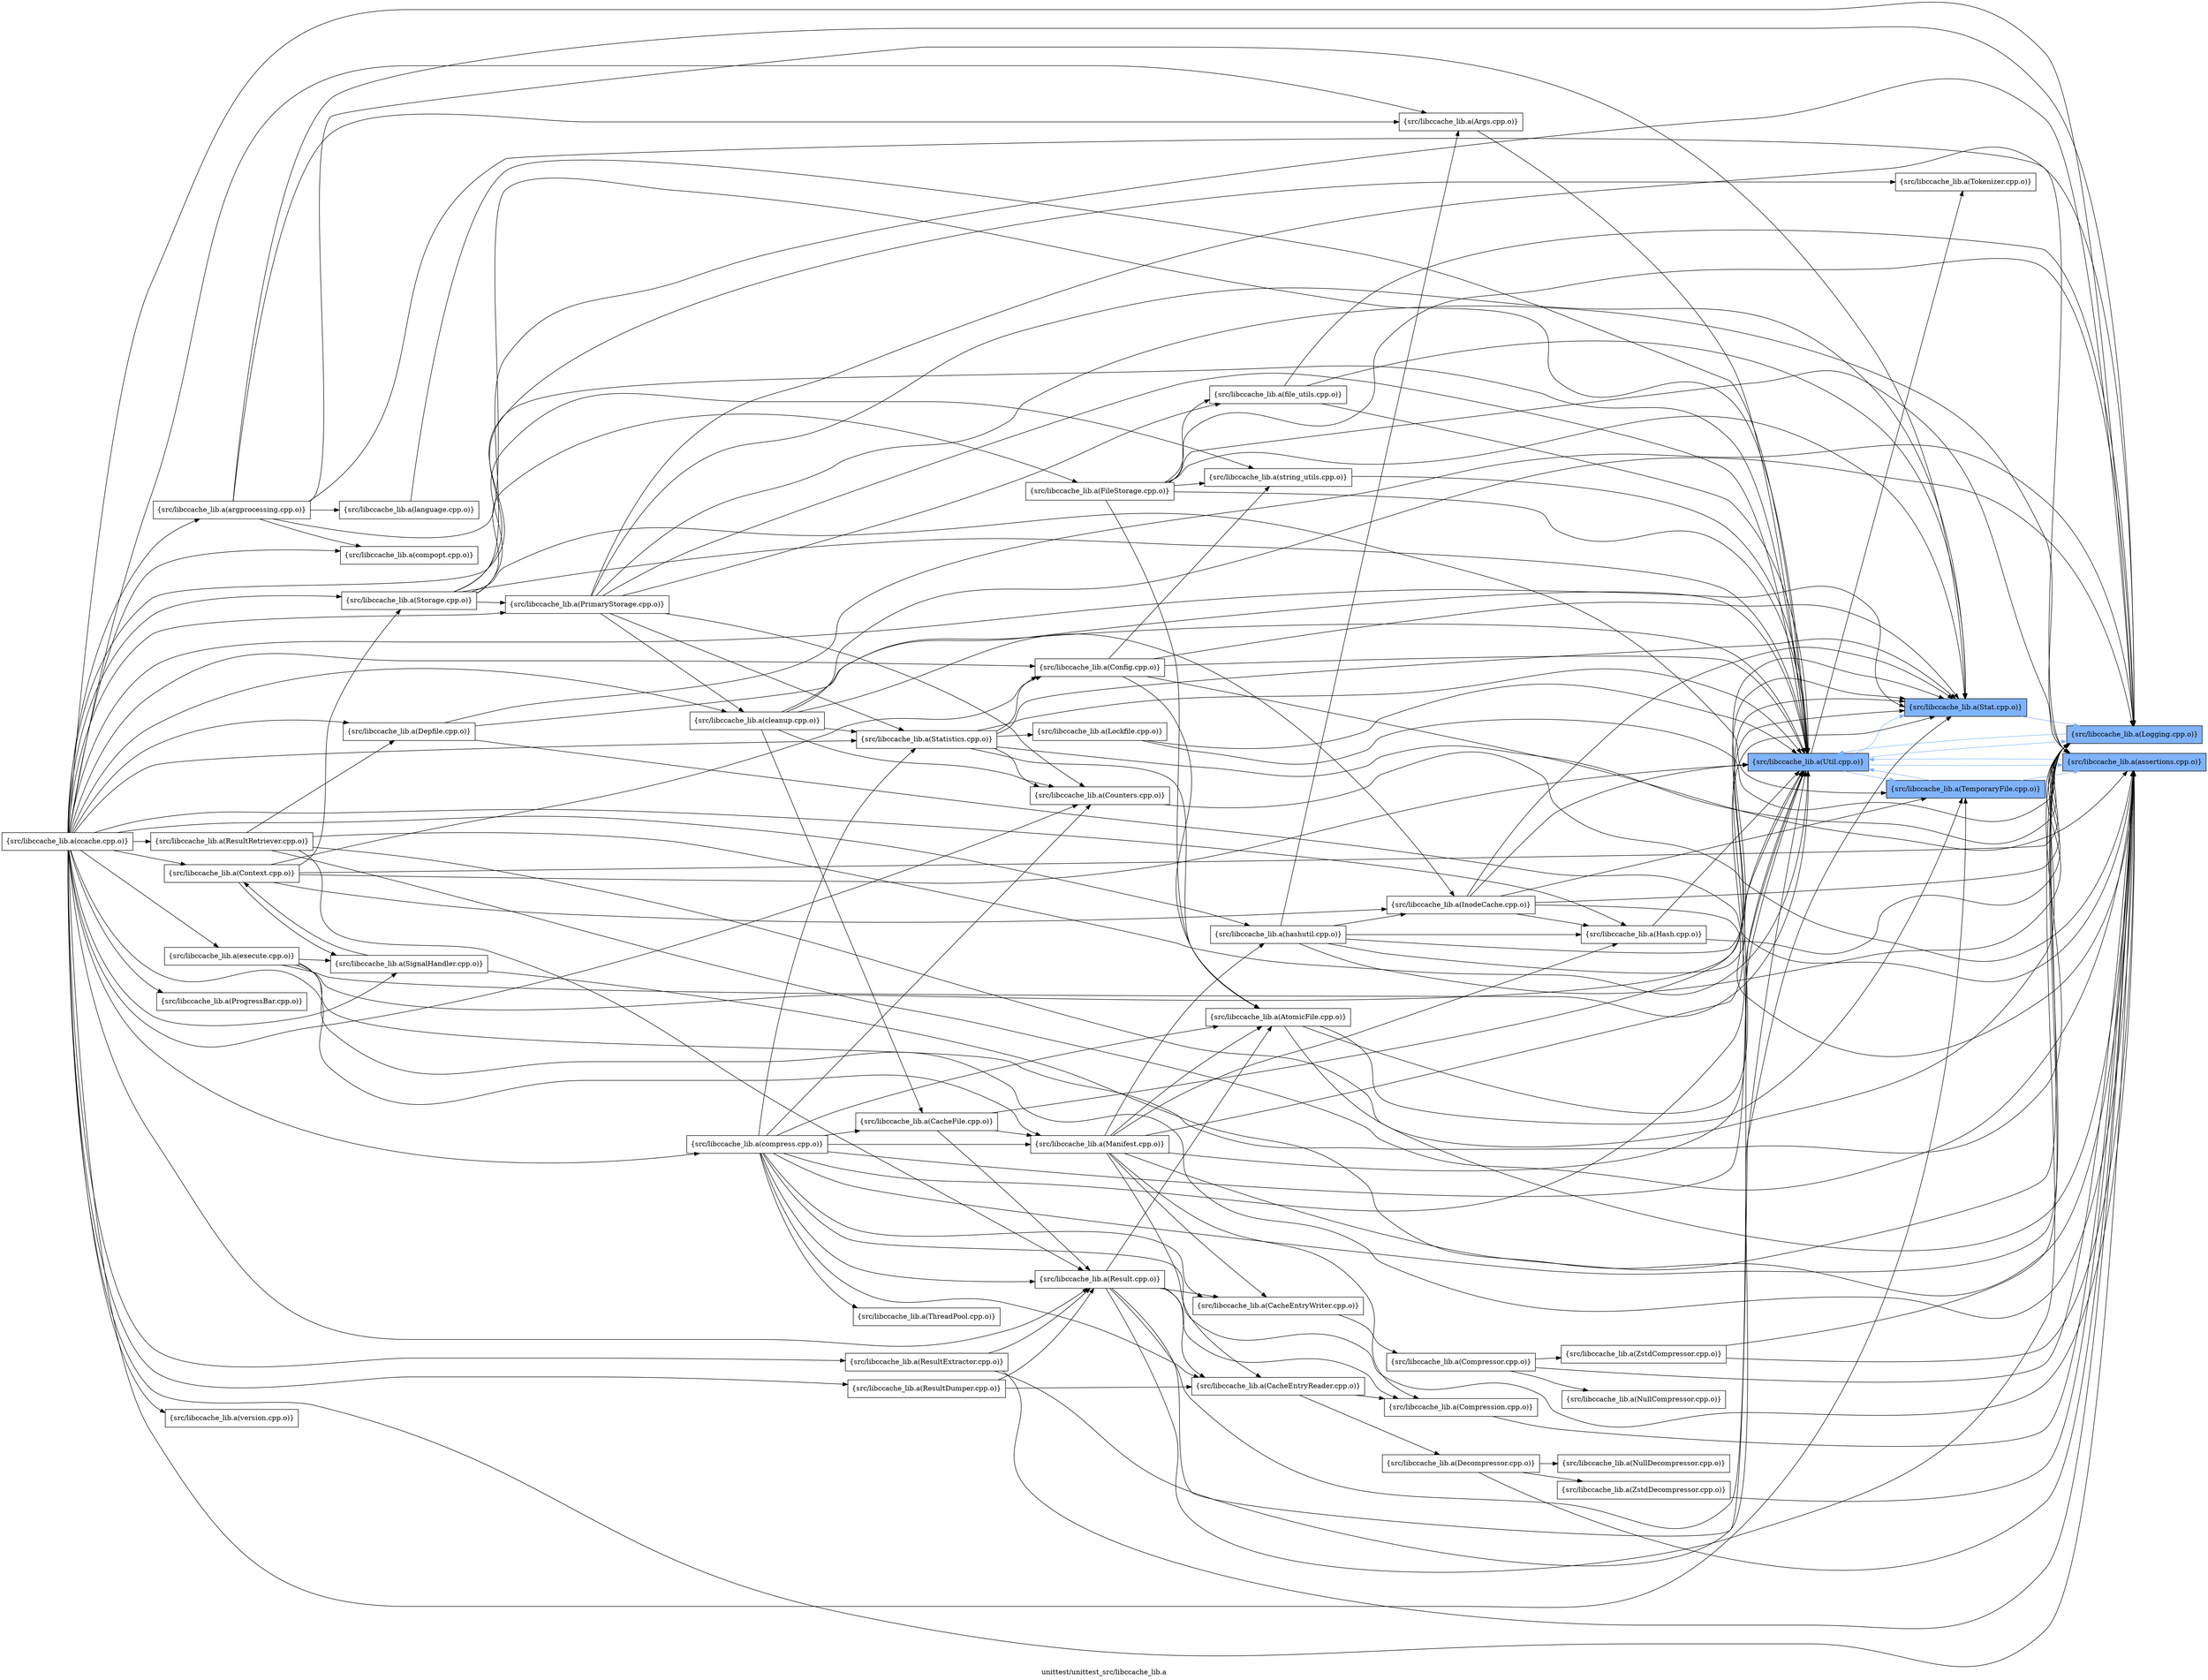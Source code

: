 digraph "unittest/unittest_src/libccache_lib.a" {
	label="unittest/unittest_src/libccache_lib.a";
	rankdir=LR;
	{ rank=same; Node0x5573d462d158;  }

	Node0x5573d462d158 [shape=record,shape=box,group=1,style=filled,fillcolor="0.600000 0.5 1",label="{src/libccache_lib.a(Util.cpp.o)}"];
	Node0x5573d462d158 -> Node0x5573d462cf78[color="0.600000 0.5 1"];
	Node0x5573d462d158 -> Node0x5573d462b8a8[color="0.600000 0.5 1"];
	Node0x5573d462d158 -> Node0x5573d462cf28[color="0.600000 0.5 1"];
	Node0x5573d462d158 -> Node0x5573d462b308[color="0.600000 0.5 1"];
	Node0x5573d462d158 -> Node0x5573d462c2a8;
	Node0x5573d462d068 [shape=record,shape=box,group=0,label="{src/libccache_lib.a(Args.cpp.o)}"];
	Node0x5573d462d068 -> Node0x5573d462d158;
	Node0x5573d462cfc8 [shape=record,shape=box,group=0,label="{src/libccache_lib.a(AtomicFile.cpp.o)}"];
	Node0x5573d462cfc8 -> Node0x5573d462cf28;
	Node0x5573d462cfc8 -> Node0x5573d462d158;
	Node0x5573d462cfc8 -> Node0x5573d462b308;
	Node0x5573d462c168 [shape=record,shape=box,group=0,label="{src/libccache_lib.a(Compression.cpp.o)}"];
	Node0x5573d462c168 -> Node0x5573d462b308;
	Node0x5573d462b218 [shape=record,shape=box,group=0,label="{src/libccache_lib.a(Config.cpp.o)}"];
	Node0x5573d462b218 -> Node0x5573d462cfc8;
	Node0x5573d462b218 -> Node0x5573d462b8a8;
	Node0x5573d462b218 -> Node0x5573d462d158;
	Node0x5573d462b218 -> Node0x5573d462b308;
	Node0x5573d462b218 -> Node0x5573d462ce88;
	Node0x5573d462b7b8 [shape=record,shape=box,group=0,label="{src/libccache_lib.a(Counters.cpp.o)}"];
	Node0x5573d462b7b8 -> Node0x5573d462b308;
	Node0x5573d462b088 [shape=record,shape=box,group=0,label="{src/libccache_lib.a(Context.cpp.o)}"];
	Node0x5573d462b088 -> Node0x5573d462b218;
	Node0x5573d462b088 -> Node0x5573d462cf78;
	Node0x5573d462b088 -> Node0x5573d462ca78;
	Node0x5573d462b088 -> Node0x5573d462d158;
	Node0x5573d462b088 -> Node0x5573d462c8e8;
	Node0x5573d462b088 -> Node0x5573d462b1c8;
	Node0x5573d462c7a8 [shape=record,shape=box,group=0,label="{src/libccache_lib.a(Depfile.cpp.o)}"];
	Node0x5573d462c7a8 -> Node0x5573d462cf78;
	Node0x5573d462c7a8 -> Node0x5573d462d158;
	Node0x5573d462c7a8 -> Node0x5573d462b308;
	Node0x5573d462ced8 [shape=record,shape=box,group=0,label="{src/libccache_lib.a(Hash.cpp.o)}"];
	Node0x5573d462ced8 -> Node0x5573d462cf78;
	Node0x5573d462ced8 -> Node0x5573d462d158;
	Node0x5573d462b358 [shape=record,shape=box,group=0,label="{src/libccache_lib.a(Lockfile.cpp.o)}"];
	Node0x5573d462b358 -> Node0x5573d462cf78;
	Node0x5573d462b358 -> Node0x5573d462d158;
	Node0x5573d462b8a8 [shape=record,shape=box,group=1,style=filled,fillcolor="0.600000 0.5 1",label="{src/libccache_lib.a(Stat.cpp.o)}"];
	Node0x5573d462b8a8 -> Node0x5573d462cf78[color="0.600000 0.5 1"];
	Node0x5573d462ba38 [shape=record,shape=box,group=0,label="{src/libccache_lib.a(Compressor.cpp.o)}"];
	Node0x5573d462ba38 -> Node0x5573d462af98;
	Node0x5573d462ba38 -> Node0x5573d462ca28;
	Node0x5573d462ba38 -> Node0x5573d462b308;
	Node0x5573d462bf38 [shape=record,shape=box,group=0,label="{src/libccache_lib.a(Decompressor.cpp.o)}"];
	Node0x5573d462bf38 -> Node0x5573d462d018;
	Node0x5573d462bf38 -> Node0x5573d462b998;
	Node0x5573d462bf38 -> Node0x5573d462b308;
	Node0x5573d462af48 [shape=record,shape=box,group=0,label="{src/libccache_lib.a(Statistics.cpp.o)}"];
	Node0x5573d462af48 -> Node0x5573d462cfc8;
	Node0x5573d462af48 -> Node0x5573d462b218;
	Node0x5573d462af48 -> Node0x5573d462b7b8;
	Node0x5573d462af48 -> Node0x5573d462b358;
	Node0x5573d462af48 -> Node0x5573d462cf78;
	Node0x5573d462af48 -> Node0x5573d462b8a8;
	Node0x5573d462af48 -> Node0x5573d462d158;
	Node0x5573d462c7f8 [shape=record,shape=box,group=0,label="{src/libccache_lib.a(CacheFile.cpp.o)}"];
	Node0x5573d462c7f8 -> Node0x5573d462c1b8;
	Node0x5573d462c7f8 -> Node0x5573d462d248;
	Node0x5573d462c7f8 -> Node0x5573d462b8a8;
	Node0x5573d462b0d8 [shape=record,shape=box,group=0,label="{src/libccache_lib.a(argprocessing.cpp.o)}"];
	Node0x5573d462b0d8 -> Node0x5573d462d068;
	Node0x5573d462b0d8 -> Node0x5573d462cf78;
	Node0x5573d462b0d8 -> Node0x5573d462b8a8;
	Node0x5573d462b0d8 -> Node0x5573d462d158;
	Node0x5573d462b0d8 -> Node0x5573d462b308;
	Node0x5573d462b0d8 -> Node0x5573d462ba88;
	Node0x5573d462b0d8 -> Node0x5573d462be98;
	Node0x5573d462cd98 [shape=record,shape=box,group=0,label="{src/libccache_lib.a(ccache.cpp.o)}"];
	Node0x5573d462cd98 -> Node0x5573d462d068;
	Node0x5573d462cd98 -> Node0x5573d462b218;
	Node0x5573d462cd98 -> Node0x5573d462b088;
	Node0x5573d462cd98 -> Node0x5573d462b7b8;
	Node0x5573d462cd98 -> Node0x5573d462c7a8;
	Node0x5573d462cd98 -> Node0x5573d462ced8;
	Node0x5573d462cd98 -> Node0x5573d462cf78;
	Node0x5573d462cd98 -> Node0x5573d462c1b8;
	Node0x5573d462cd98 -> Node0x5573d462d248;
	Node0x5573d462cd98 -> Node0x5573d462ca78;
	Node0x5573d462cd98 -> Node0x5573d462b8a8;
	Node0x5573d462cd98 -> Node0x5573d462af48;
	Node0x5573d462cd98 -> Node0x5573d462cf28;
	Node0x5573d462cd98 -> Node0x5573d462d158;
	Node0x5573d462cd98 -> Node0x5573d462b0d8;
	Node0x5573d462cd98 -> Node0x5573d462b308;
	Node0x5573d462cd98 -> Node0x5573d462cb68;
	Node0x5573d462cd98 -> Node0x5573d462bdf8;
	Node0x5573d462cd98 -> Node0x5573d462d1a8;
	Node0x5573d462cd98 -> Node0x5573d462b538;
	Node0x5573d462cd98 -> Node0x5573d462adb8;
	Node0x5573d462cd98 -> Node0x5573d462ba88;
	Node0x5573d462cd98 -> Node0x5573d462c898;
	Node0x5573d462cd98 -> Node0x5573d462cde8;
	Node0x5573d462cd98 -> Node0x5573d462b178;
	Node0x5573d462cd98 -> Node0x5573d462cc58;
	Node0x5573d462cd98 -> Node0x5573d462d0b8;
	Node0x5573d462cd98 -> Node0x5573d462b1c8;
	Node0x5573d462ba88 [shape=record,shape=box,group=0,label="{src/libccache_lib.a(compopt.cpp.o)}"];
	Node0x5573d462b178 [shape=record,shape=box,group=0,label="{src/libccache_lib.a(hashutil.cpp.o)}"];
	Node0x5573d462b178 -> Node0x5573d462d068;
	Node0x5573d462b178 -> Node0x5573d462ced8;
	Node0x5573d462b178 -> Node0x5573d462cf78;
	Node0x5573d462b178 -> Node0x5573d462b8a8;
	Node0x5573d462b178 -> Node0x5573d462d158;
	Node0x5573d462b178 -> Node0x5573d462c8e8;
	Node0x5573d462ce88 [shape=record,shape=box,group=0,label="{src/libccache_lib.a(string_utils.cpp.o)}"];
	Node0x5573d462ce88 -> Node0x5573d462d158;
	Node0x5573d462c8e8 [shape=record,shape=box,group=0,label="{src/libccache_lib.a(InodeCache.cpp.o)}"];
	Node0x5573d462c8e8 -> Node0x5573d462ced8;
	Node0x5573d462c8e8 -> Node0x5573d462cf78;
	Node0x5573d462c8e8 -> Node0x5573d462b8a8;
	Node0x5573d462c8e8 -> Node0x5573d462cf28;
	Node0x5573d462c8e8 -> Node0x5573d462d158;
	Node0x5573d462c8e8 -> Node0x5573d462b308;
	Node0x5573d462cf28 [shape=record,shape=box,group=1,style=filled,fillcolor="0.600000 0.5 1",label="{src/libccache_lib.a(TemporaryFile.cpp.o)}"];
	Node0x5573d462cf28 -> Node0x5573d462d158[color="0.600000 0.5 1"];
	Node0x5573d462cf28 -> Node0x5573d462b308[color="0.600000 0.5 1"];
	Node0x5573d462b308 [shape=record,shape=box,group=1,style=filled,fillcolor="0.600000 0.5 1",label="{src/libccache_lib.a(assertions.cpp.o)}"];
	Node0x5573d462b308 -> Node0x5573d462d158[color="0.600000 0.5 1"];
	Node0x5573d462c1b8 [shape=record,shape=box,group=0,label="{src/libccache_lib.a(Manifest.cpp.o)}"];
	Node0x5573d462c1b8 -> Node0x5573d462cfc8;
	Node0x5573d462c1b8 -> Node0x5573d462c168;
	Node0x5573d462c1b8 -> Node0x5573d462ced8;
	Node0x5573d462c1b8 -> Node0x5573d462cf78;
	Node0x5573d462c1b8 -> Node0x5573d462c938;
	Node0x5573d462c1b8 -> Node0x5573d462c348;
	Node0x5573d462c1b8 -> Node0x5573d462b8a8;
	Node0x5573d462c1b8 -> Node0x5573d462d158;
	Node0x5573d462c1b8 -> Node0x5573d462b178;
	Node0x5573d462d248 [shape=record,shape=box,group=0,label="{src/libccache_lib.a(Result.cpp.o)}"];
	Node0x5573d462d248 -> Node0x5573d462cfc8;
	Node0x5573d462d248 -> Node0x5573d462c168;
	Node0x5573d462d248 -> Node0x5573d462cf78;
	Node0x5573d462d248 -> Node0x5573d462c938;
	Node0x5573d462d248 -> Node0x5573d462c348;
	Node0x5573d462d248 -> Node0x5573d462b8a8;
	Node0x5573d462d248 -> Node0x5573d462d158;
	Node0x5573d462af98 [shape=record,shape=box,group=0,label="{src/libccache_lib.a(NullCompressor.cpp.o)}"];
	Node0x5573d462ca28 [shape=record,shape=box,group=0,label="{src/libccache_lib.a(ZstdCompressor.cpp.o)}"];
	Node0x5573d462ca28 -> Node0x5573d462cf78;
	Node0x5573d462ca28 -> Node0x5573d462b308;
	Node0x5573d462cf78 [shape=record,shape=box,group=1,style=filled,fillcolor="0.600000 0.5 1",label="{src/libccache_lib.a(Logging.cpp.o)}"];
	Node0x5573d462cf78 -> Node0x5573d462d158[color="0.600000 0.5 1"];
	Node0x5573d462ca78 [shape=record,shape=box,group=0,label="{src/libccache_lib.a(SignalHandler.cpp.o)}"];
	Node0x5573d462ca78 -> Node0x5573d462b088;
	Node0x5573d462ca78 -> Node0x5573d462b308;
	Node0x5573d462b1c8 [shape=record,shape=box,group=0,label="{src/libccache_lib.a(Storage.cpp.o)}"];
	Node0x5573d462b1c8 -> Node0x5573d462cf78;
	Node0x5573d462b1c8 -> Node0x5573d462cf28;
	Node0x5573d462b1c8 -> Node0x5573d462d158;
	Node0x5573d462b1c8 -> Node0x5573d462d0b8;
	Node0x5573d462b1c8 -> Node0x5573d462b3a8;
	Node0x5573d462b1c8 -> Node0x5573d462c2a8;
	Node0x5573d462b1c8 -> Node0x5573d462ce88;
	Node0x5573d462d018 [shape=record,shape=box,group=0,label="{src/libccache_lib.a(NullDecompressor.cpp.o)}"];
	Node0x5573d462b998 [shape=record,shape=box,group=0,label="{src/libccache_lib.a(ZstdDecompressor.cpp.o)}"];
	Node0x5573d462b998 -> Node0x5573d462b308;
	Node0x5573d462c938 [shape=record,shape=box,group=0,label="{src/libccache_lib.a(CacheEntryReader.cpp.o)}"];
	Node0x5573d462c938 -> Node0x5573d462c168;
	Node0x5573d462c938 -> Node0x5573d462bf38;
	Node0x5573d462c348 [shape=record,shape=box,group=0,label="{src/libccache_lib.a(CacheEntryWriter.cpp.o)}"];
	Node0x5573d462c348 -> Node0x5573d462ba38;
	Node0x5573d462c2a8 [shape=record,shape=box,group=0,label="{src/libccache_lib.a(Tokenizer.cpp.o)}"];
	Node0x5573d462be98 [shape=record,shape=box,group=0,label="{src/libccache_lib.a(language.cpp.o)}"];
	Node0x5573d462be98 -> Node0x5573d462d158;
	Node0x5573d462cb68 [shape=record,shape=box,group=0,label="{src/libccache_lib.a(ProgressBar.cpp.o)}"];
	Node0x5573d462bdf8 [shape=record,shape=box,group=0,label="{src/libccache_lib.a(ResultRetriever.cpp.o)}"];
	Node0x5573d462bdf8 -> Node0x5573d462c7a8;
	Node0x5573d462bdf8 -> Node0x5573d462cf78;
	Node0x5573d462bdf8 -> Node0x5573d462d248;
	Node0x5573d462bdf8 -> Node0x5573d462d158;
	Node0x5573d462bdf8 -> Node0x5573d462b308;
	Node0x5573d462d1a8 [shape=record,shape=box,group=0,label="{src/libccache_lib.a(ResultDumper.cpp.o)}"];
	Node0x5573d462d1a8 -> Node0x5573d462c938;
	Node0x5573d462d1a8 -> Node0x5573d462d248;
	Node0x5573d462b538 [shape=record,shape=box,group=0,label="{src/libccache_lib.a(ResultExtractor.cpp.o)}"];
	Node0x5573d462b538 -> Node0x5573d462d248;
	Node0x5573d462b538 -> Node0x5573d462d158;
	Node0x5573d462b538 -> Node0x5573d462b308;
	Node0x5573d462adb8 [shape=record,shape=box,group=0,label="{src/libccache_lib.a(cleanup.cpp.o)}"];
	Node0x5573d462adb8 -> Node0x5573d462c7f8;
	Node0x5573d462adb8 -> Node0x5573d462b7b8;
	Node0x5573d462adb8 -> Node0x5573d462cf78;
	Node0x5573d462adb8 -> Node0x5573d462af48;
	Node0x5573d462adb8 -> Node0x5573d462d158;
	Node0x5573d462adb8 -> Node0x5573d462c8e8;
	Node0x5573d462c898 [shape=record,shape=box,group=0,label="{src/libccache_lib.a(compress.cpp.o)}"];
	Node0x5573d462c898 -> Node0x5573d462cfc8;
	Node0x5573d462c898 -> Node0x5573d462c7f8;
	Node0x5573d462c898 -> Node0x5573d462b7b8;
	Node0x5573d462c898 -> Node0x5573d462cf78;
	Node0x5573d462c898 -> Node0x5573d462c1b8;
	Node0x5573d462c898 -> Node0x5573d462c938;
	Node0x5573d462c898 -> Node0x5573d462c348;
	Node0x5573d462c898 -> Node0x5573d462d248;
	Node0x5573d462c898 -> Node0x5573d462b8a8;
	Node0x5573d462c898 -> Node0x5573d462af48;
	Node0x5573d462c898 -> Node0x5573d462d158;
	Node0x5573d462c898 -> Node0x5573d462b308;
	Node0x5573d462c898 -> Node0x5573d462d568;
	Node0x5573d462cde8 [shape=record,shape=box,group=0,label="{src/libccache_lib.a(execute.cpp.o)}"];
	Node0x5573d462cde8 -> Node0x5573d462cf78;
	Node0x5573d462cde8 -> Node0x5573d462ca78;
	Node0x5573d462cde8 -> Node0x5573d462b8a8;
	Node0x5573d462cde8 -> Node0x5573d462d158;
	Node0x5573d462cde8 -> Node0x5573d462b308;
	Node0x5573d462cc58 [shape=record,shape=box,group=0,label="{src/libccache_lib.a(version.cpp.o)}"];
	Node0x5573d462d0b8 [shape=record,shape=box,group=0,label="{src/libccache_lib.a(PrimaryStorage.cpp.o)}"];
	Node0x5573d462d0b8 -> Node0x5573d462b7b8;
	Node0x5573d462d0b8 -> Node0x5573d462cf78;
	Node0x5573d462d0b8 -> Node0x5573d462b8a8;
	Node0x5573d462d0b8 -> Node0x5573d462af48;
	Node0x5573d462d0b8 -> Node0x5573d462d158;
	Node0x5573d462d0b8 -> Node0x5573d462b308;
	Node0x5573d462d0b8 -> Node0x5573d462adb8;
	Node0x5573d462d0b8 -> Node0x5573d462c028;
	Node0x5573d462d568 [shape=record,shape=box,group=0,label="{src/libccache_lib.a(ThreadPool.cpp.o)}"];
	Node0x5573d462c028 [shape=record,shape=box,group=0,label="{src/libccache_lib.a(file_utils.cpp.o)}"];
	Node0x5573d462c028 -> Node0x5573d462cf78;
	Node0x5573d462c028 -> Node0x5573d462b8a8;
	Node0x5573d462c028 -> Node0x5573d462d158;
	Node0x5573d462b3a8 [shape=record,shape=box,group=0,label="{src/libccache_lib.a(FileStorage.cpp.o)}"];
	Node0x5573d462b3a8 -> Node0x5573d462cfc8;
	Node0x5573d462b3a8 -> Node0x5573d462cf78;
	Node0x5573d462b3a8 -> Node0x5573d462b8a8;
	Node0x5573d462b3a8 -> Node0x5573d462d158;
	Node0x5573d462b3a8 -> Node0x5573d462b308;
	Node0x5573d462b3a8 -> Node0x5573d462c028;
	Node0x5573d462b3a8 -> Node0x5573d462ce88;
}
